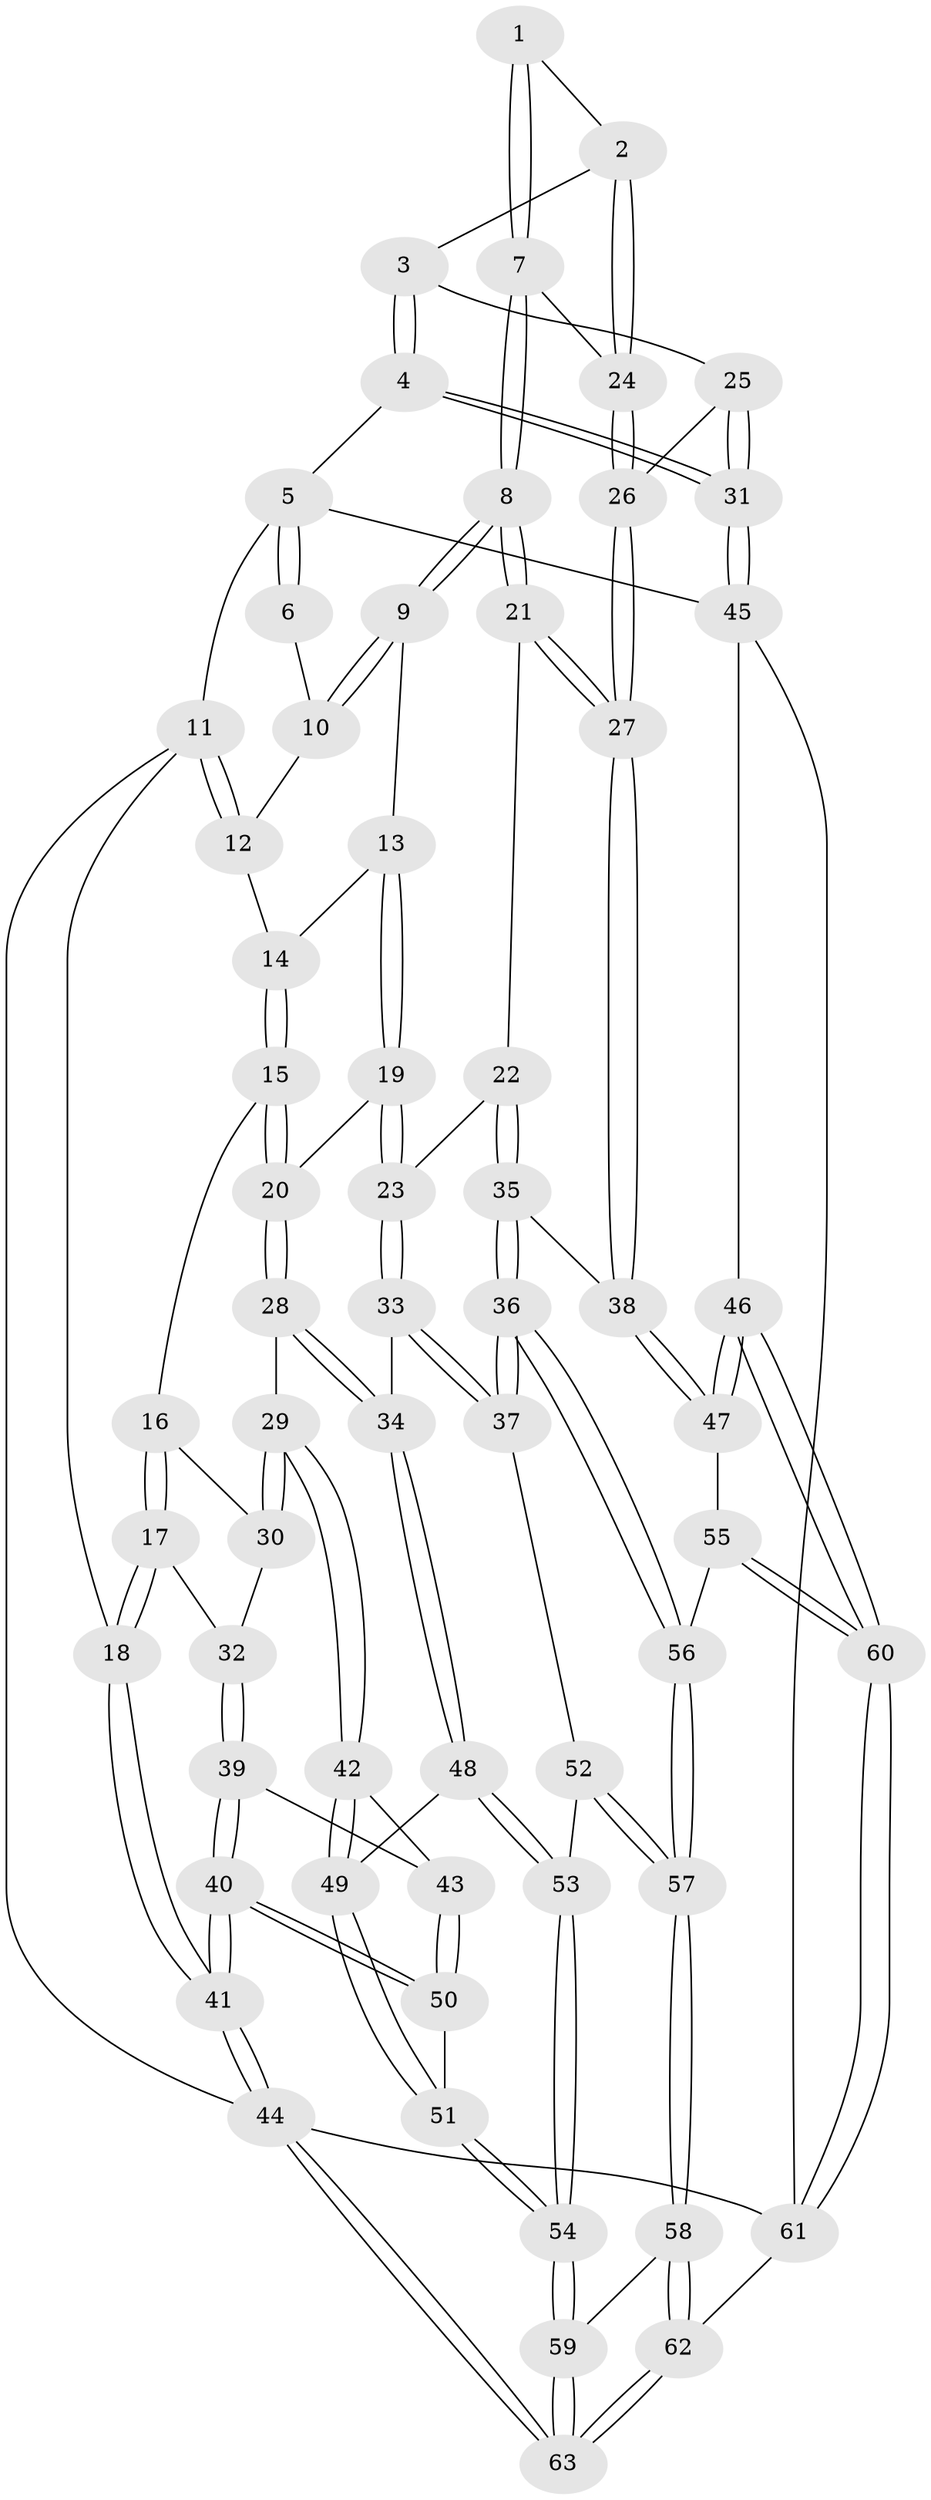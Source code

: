 // Generated by graph-tools (version 1.1) at 2025/27/03/09/25 03:27:15]
// undirected, 63 vertices, 154 edges
graph export_dot {
graph [start="1"]
  node [color=gray90,style=filled];
  1 [pos="+0.7150633548265595+0"];
  2 [pos="+0.8572645750835676+0.1619709597532492"];
  3 [pos="+0.9668987199948404+0.13943652759489114"];
  4 [pos="+1+0"];
  5 [pos="+1+0"];
  6 [pos="+0.6929284311297786+0"];
  7 [pos="+0.7395457974039529+0.19217518493284316"];
  8 [pos="+0.6806367688470294+0.2117439742556407"];
  9 [pos="+0.562146131577671+0.05102117260335885"];
  10 [pos="+0.5194228097896385+0"];
  11 [pos="+0+0"];
  12 [pos="+0.24568231089461734+0"];
  13 [pos="+0.4760911846237318+0.17931114960714598"];
  14 [pos="+0.31809627562194226+0.1256161740628579"];
  15 [pos="+0.3071021029258866+0.22235654770382896"];
  16 [pos="+0.2708579840770509+0.23596784407905533"];
  17 [pos="+0.03638721674944768+0.23323603309999907"];
  18 [pos="+0+0.002353355194820114"];
  19 [pos="+0.4745084153488951+0.2832747416427963"];
  20 [pos="+0.31967475761550485+0.23661285765495166"];
  21 [pos="+0.6623842066823012+0.25341516736764774"];
  22 [pos="+0.6343882738711878+0.28901729311097457"];
  23 [pos="+0.4872648845174303+0.30089411171323294"];
  24 [pos="+0.8338655569116163+0.17980701121523063"];
  25 [pos="+0.9545810434615394+0.3165967889325071"];
  26 [pos="+0.865599480208954+0.39284475341038705"];
  27 [pos="+0.8622059624790851+0.40511910508477184"];
  28 [pos="+0.32113632598357195+0.41877410884143323"];
  29 [pos="+0.2863617230855168+0.424622817954417"];
  30 [pos="+0.22798148304882845+0.336508083617942"];
  31 [pos="+1+0.38286188225224904"];
  32 [pos="+0.08467889516281638+0.3101423782336148"];
  33 [pos="+0.4267351307294165+0.45342661562083286"];
  34 [pos="+0.424282419968933+0.45332488922125136"];
  35 [pos="+0.678104582535114+0.5167588385768129"];
  36 [pos="+0.6117467502602952+0.5634231279128395"];
  37 [pos="+0.43288893558532204+0.45983585759138695"];
  38 [pos="+0.8618303294504582+0.5118621754514129"];
  39 [pos="+0.10577206402339762+0.3849014331984856"];
  40 [pos="+0+0.7293233998851675"];
  41 [pos="+0+0.7411681296082803"];
  42 [pos="+0.22014812997341296+0.4677275827508611"];
  43 [pos="+0.19804930763181938+0.4693937391494497"];
  44 [pos="+0+1"];
  45 [pos="+1+0.6596111411980133"];
  46 [pos="+1+0.6599104940857192"];
  47 [pos="+1+0.6291842548300088"];
  48 [pos="+0.29666830694815277+0.5943495274850692"];
  49 [pos="+0.2768197605387007+0.5889564466307303"];
  50 [pos="+0.004614151851127854+0.7165382334013998"];
  51 [pos="+0.06214268113419568+0.7291963795633915"];
  52 [pos="+0.3828950323976996+0.6571314329405815"];
  53 [pos="+0.34852515571869724+0.6605268264116306"];
  54 [pos="+0.23509374745042338+0.8123410776169213"];
  55 [pos="+0.6616116704939388+0.7427342535127361"];
  56 [pos="+0.5864138599269544+0.6755942012381196"];
  57 [pos="+0.5218701673511347+0.7195821918532701"];
  58 [pos="+0.44754307220449413+0.8768573432334509"];
  59 [pos="+0.24665850528158528+0.8263394800953705"];
  60 [pos="+0.7745871900647977+0.9558996545724684"];
  61 [pos="+0.7148122555747479+1"];
  62 [pos="+0.5543877905698651+1"];
  63 [pos="+0.17033009175865696+1"];
  1 -- 2;
  1 -- 7;
  1 -- 7;
  2 -- 3;
  2 -- 24;
  2 -- 24;
  3 -- 4;
  3 -- 4;
  3 -- 25;
  4 -- 5;
  4 -- 31;
  4 -- 31;
  5 -- 6;
  5 -- 6;
  5 -- 11;
  5 -- 45;
  6 -- 10;
  7 -- 8;
  7 -- 8;
  7 -- 24;
  8 -- 9;
  8 -- 9;
  8 -- 21;
  8 -- 21;
  9 -- 10;
  9 -- 10;
  9 -- 13;
  10 -- 12;
  11 -- 12;
  11 -- 12;
  11 -- 18;
  11 -- 44;
  12 -- 14;
  13 -- 14;
  13 -- 19;
  13 -- 19;
  14 -- 15;
  14 -- 15;
  15 -- 16;
  15 -- 20;
  15 -- 20;
  16 -- 17;
  16 -- 17;
  16 -- 30;
  17 -- 18;
  17 -- 18;
  17 -- 32;
  18 -- 41;
  18 -- 41;
  19 -- 20;
  19 -- 23;
  19 -- 23;
  20 -- 28;
  20 -- 28;
  21 -- 22;
  21 -- 27;
  21 -- 27;
  22 -- 23;
  22 -- 35;
  22 -- 35;
  23 -- 33;
  23 -- 33;
  24 -- 26;
  24 -- 26;
  25 -- 26;
  25 -- 31;
  25 -- 31;
  26 -- 27;
  26 -- 27;
  27 -- 38;
  27 -- 38;
  28 -- 29;
  28 -- 34;
  28 -- 34;
  29 -- 30;
  29 -- 30;
  29 -- 42;
  29 -- 42;
  30 -- 32;
  31 -- 45;
  31 -- 45;
  32 -- 39;
  32 -- 39;
  33 -- 34;
  33 -- 37;
  33 -- 37;
  34 -- 48;
  34 -- 48;
  35 -- 36;
  35 -- 36;
  35 -- 38;
  36 -- 37;
  36 -- 37;
  36 -- 56;
  36 -- 56;
  37 -- 52;
  38 -- 47;
  38 -- 47;
  39 -- 40;
  39 -- 40;
  39 -- 43;
  40 -- 41;
  40 -- 41;
  40 -- 50;
  40 -- 50;
  41 -- 44;
  41 -- 44;
  42 -- 43;
  42 -- 49;
  42 -- 49;
  43 -- 50;
  43 -- 50;
  44 -- 63;
  44 -- 63;
  44 -- 61;
  45 -- 46;
  45 -- 61;
  46 -- 47;
  46 -- 47;
  46 -- 60;
  46 -- 60;
  47 -- 55;
  48 -- 49;
  48 -- 53;
  48 -- 53;
  49 -- 51;
  49 -- 51;
  50 -- 51;
  51 -- 54;
  51 -- 54;
  52 -- 53;
  52 -- 57;
  52 -- 57;
  53 -- 54;
  53 -- 54;
  54 -- 59;
  54 -- 59;
  55 -- 56;
  55 -- 60;
  55 -- 60;
  56 -- 57;
  56 -- 57;
  57 -- 58;
  57 -- 58;
  58 -- 59;
  58 -- 62;
  58 -- 62;
  59 -- 63;
  59 -- 63;
  60 -- 61;
  60 -- 61;
  61 -- 62;
  62 -- 63;
  62 -- 63;
}
